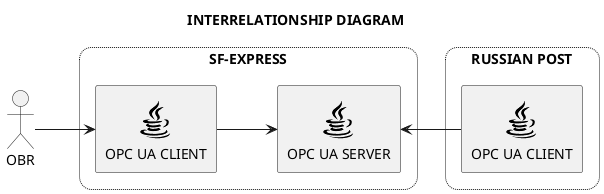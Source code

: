 @startuml interrelationship_diagram
!include <cloudinsight/java>
!include <tupadr3/font-awesome-5/chrome>
!include <tupadr3/font-awesome-5/vuejs>
' !include <tupadr3/dev2/redis>
!include <material/key>

title <b>INTERRELATIONSHIP DIAGRAM</b>

'https://github.com/rabelenda/cicon-plantuml-sprites/blob/master/sprites-list.md
'https://github.com/tupadr3/plantuml-icon-font-sprites
'https://github.com/Templarian/MaterialDesign

hide stereotype 
left to right direction
skinparam defaultTextAlignment center
' skinparam linetype ortho
skinparam rectangle {
  RoundCorner<<SIDE>> 25
  BorderStyle<<SIDE>> dotted
} 

actor OBR

rectangle "SF-EXPRESS" <<SIDE>> {
  rectangle "<$java>\nOPC UA SERVER" as SERVER
  rectangle "<$java>\nOPC UA CLIENT" as SF_EXPRESS_CLIENT
}

rectangle "RUSSIAN POST" <<SIDE>> {
  rectangle "<$java>\nOPC UA CLIENT" as RUSSIAN_POST_CLIENT
}

OBR --> SF_EXPRESS_CLIENT
SF_EXPRESS_CLIENT --> SERVER
SERVER <-- RUSSIAN_POST_CLIENT

@enduml